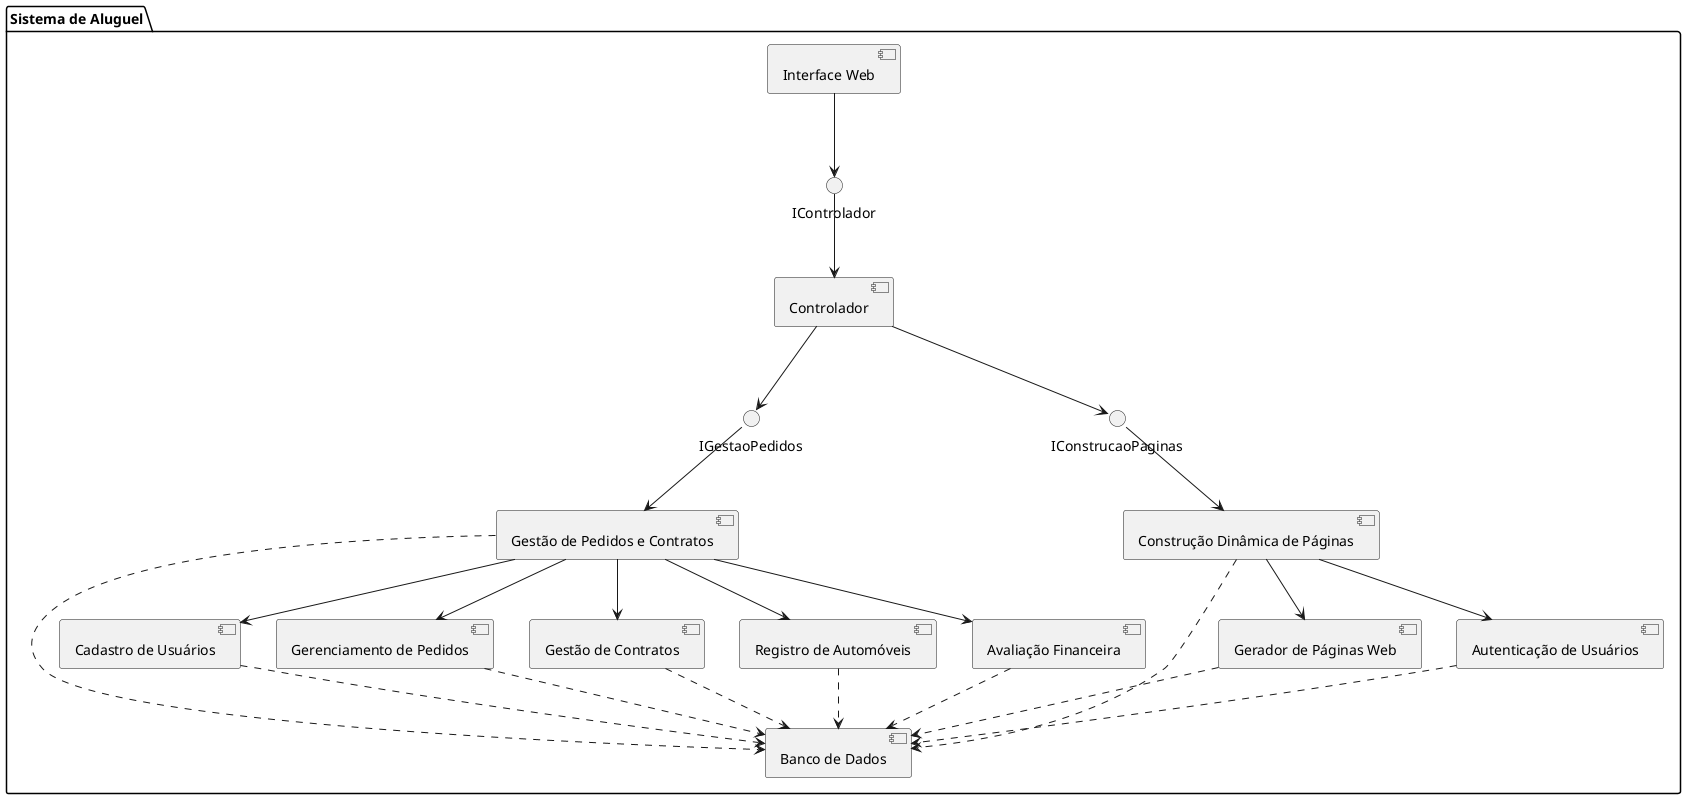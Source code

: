 @startuml

package "Sistema de Aluguel" {
    component "Interface Web" 
    component "Controlador" 
    component "Gestão de Pedidos e Contratos" 
    component "Construção Dinâmica de Páginas" 
    component "Banco de Dados" 

    interface IControlador
    interface IGestaoPedidos
    interface IConstrucaoPaginas

    "Interface Web" --> IControlador
    IControlador --> "Controlador"
    "Controlador" --> IGestaoPedidos
    "Controlador" --> IConstrucaoPaginas

    IGestaoPedidos --> "Gestão de Pedidos e Contratos"
    IConstrucaoPaginas --> "Construção Dinâmica de Páginas"

    "Gestão de Pedidos e Contratos" ..> "Banco de Dados"
    "Construção Dinâmica de Páginas" ..> "Banco de Dados"

    component "Cadastro de Usuários"
    component "Gerenciamento de Pedidos"
    component "Gestão de Contratos"
    component "Registro de Automóveis"
    component "Avaliação Financeira"

    "Gestão de Pedidos e Contratos" --> "Cadastro de Usuários"
    "Gestão de Pedidos e Contratos" --> "Gerenciamento de Pedidos"
    "Gestão de Pedidos e Contratos" --> "Gestão de Contratos"
    "Gestão de Pedidos e Contratos" --> "Registro de Automóveis"
    "Gestão de Pedidos e Contratos" --> "Avaliação Financeira"

    "Cadastro de Usuários" ..> "Banco de Dados"
    "Gerenciamento de Pedidos" ..> "Banco de Dados"
    "Gestão de Contratos" ..> "Banco de Dados"
    "Registro de Automóveis" ..> "Banco de Dados"
    "Avaliação Financeira" ..> "Banco de Dados"

    component "Gerador de Páginas Web"
    component "Autenticação de Usuários"

    "Construção Dinâmica de Páginas" --> "Gerador de Páginas Web"
    "Construção Dinâmica de Páginas" --> "Autenticação de Usuários"

    "Gerador de Páginas Web" ..> "Banco de Dados"
    "Autenticação de Usuários" ..> "Banco de Dados"
}

@enduml